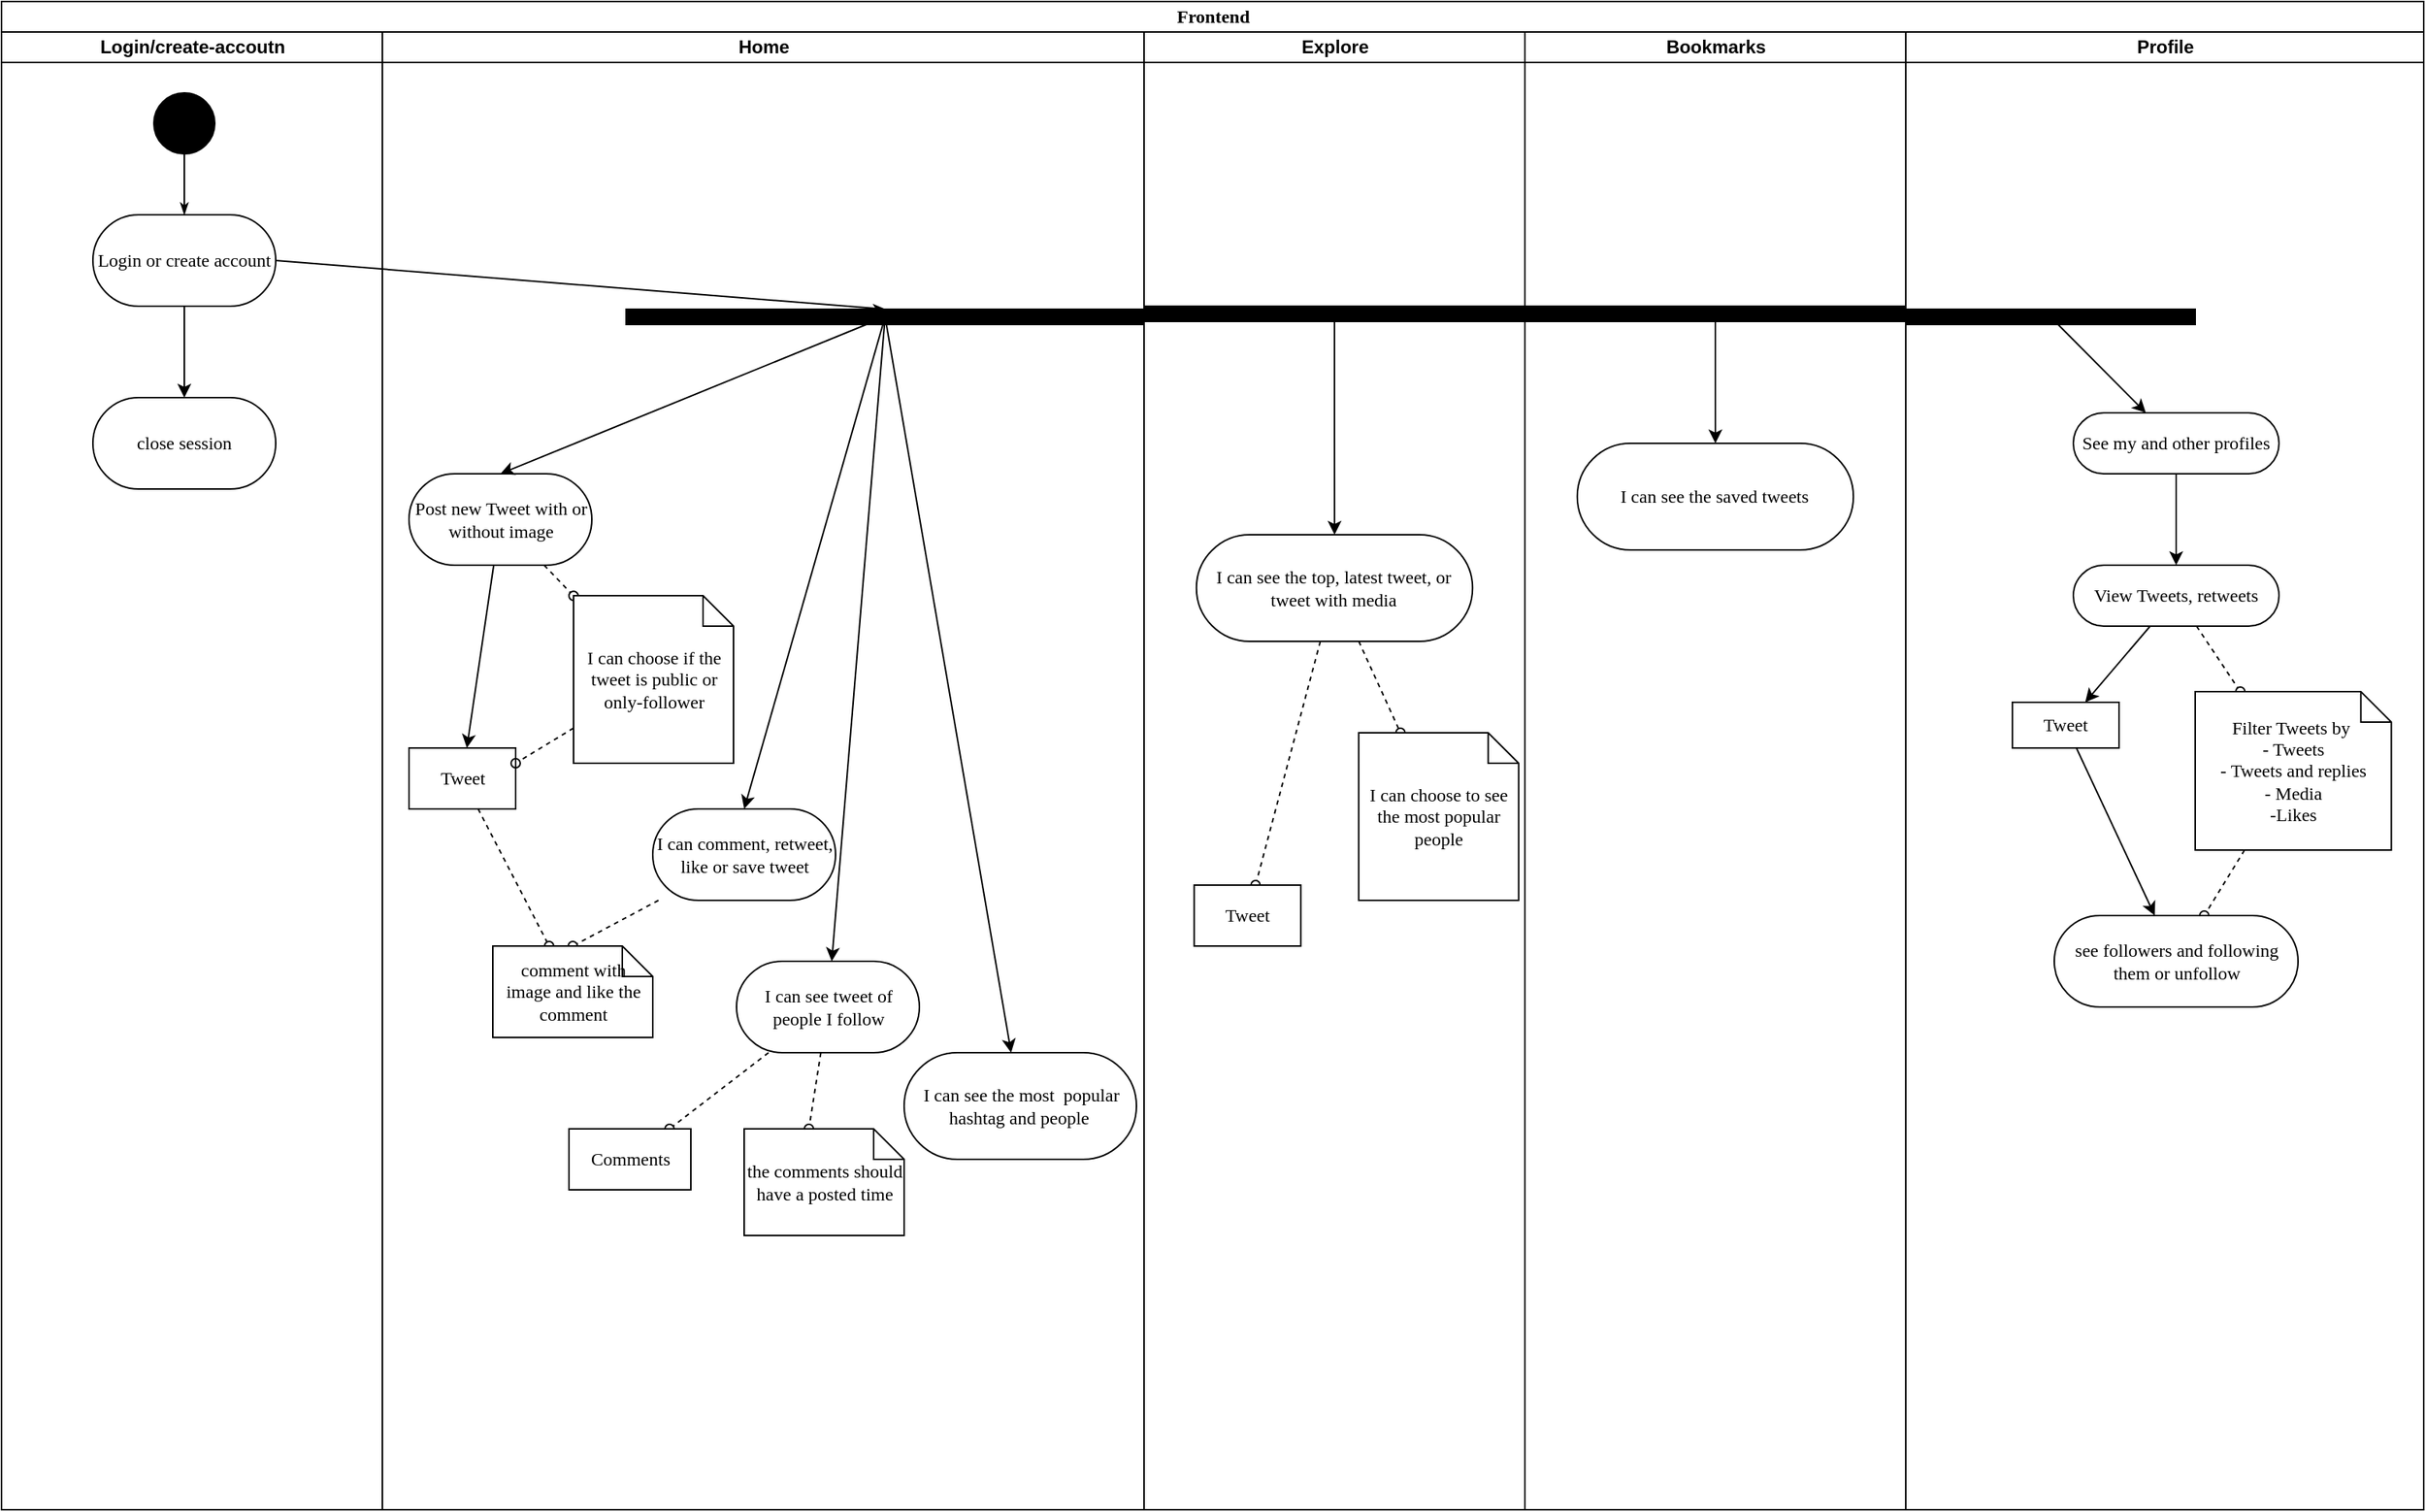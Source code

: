 <mxfile version="21.2.1" type="device">
  <diagram name="Page-1" id="0783ab3e-0a74-02c8-0abd-f7b4e66b4bec">
    <mxGraphModel dx="1803" dy="963" grid="1" gridSize="10" guides="1" tooltips="1" connect="1" arrows="1" fold="1" page="1" pageScale="1" pageWidth="850" pageHeight="1100" background="none" math="0" shadow="0">
      <root>
        <mxCell id="0" />
        <mxCell id="1" parent="0" />
        <mxCell id="1c1d494c118603dd-1" value="Frontend" style="swimlane;html=1;childLayout=stackLayout;startSize=20;rounded=0;shadow=0;comic=0;labelBackgroundColor=none;strokeWidth=1;fontFamily=Verdana;fontSize=12;align=center;" parent="1" vertex="1">
          <mxGeometry x="60" y="60" width="1590" height="990" as="geometry" />
        </mxCell>
        <mxCell id="1c1d494c118603dd-2" value="Login/create-accoutn" style="swimlane;html=1;startSize=20;" parent="1c1d494c118603dd-1" vertex="1">
          <mxGeometry y="20" width="250" height="970" as="geometry" />
        </mxCell>
        <mxCell id="60571a20871a0731-4" value="" style="ellipse;whiteSpace=wrap;html=1;rounded=0;shadow=0;comic=0;labelBackgroundColor=none;strokeWidth=1;fillColor=#000000;fontFamily=Verdana;fontSize=12;align=center;" parent="1c1d494c118603dd-2" vertex="1">
          <mxGeometry x="100" y="40" width="40" height="40" as="geometry" />
        </mxCell>
        <mxCell id="3CZql_O5fvKOtooIoAri-78" style="edgeStyle=orthogonalEdgeStyle;rounded=0;orthogonalLoop=1;jettySize=auto;html=1;" parent="1c1d494c118603dd-2" source="60571a20871a0731-8" target="3CZql_O5fvKOtooIoAri-77" edge="1">
          <mxGeometry relative="1" as="geometry" />
        </mxCell>
        <mxCell id="60571a20871a0731-8" value="Login or create account" style="rounded=1;whiteSpace=wrap;html=1;shadow=0;comic=0;labelBackgroundColor=none;strokeWidth=1;fontFamily=Verdana;fontSize=12;align=center;arcSize=50;" parent="1c1d494c118603dd-2" vertex="1">
          <mxGeometry x="60" y="120" width="120" height="60" as="geometry" />
        </mxCell>
        <mxCell id="1c1d494c118603dd-27" style="edgeStyle=orthogonalEdgeStyle;rounded=0;html=1;labelBackgroundColor=none;startArrow=none;startFill=0;startSize=5;endArrow=classicThin;endFill=1;endSize=5;jettySize=auto;orthogonalLoop=1;strokeWidth=1;fontFamily=Verdana;fontSize=12" parent="1c1d494c118603dd-2" source="60571a20871a0731-4" target="60571a20871a0731-8" edge="1">
          <mxGeometry relative="1" as="geometry" />
        </mxCell>
        <mxCell id="3CZql_O5fvKOtooIoAri-77" value="close session" style="rounded=1;whiteSpace=wrap;html=1;shadow=0;comic=0;labelBackgroundColor=none;strokeWidth=1;fontFamily=Verdana;fontSize=12;align=center;arcSize=50;" parent="1c1d494c118603dd-2" vertex="1">
          <mxGeometry x="60" y="240" width="120" height="60" as="geometry" />
        </mxCell>
        <mxCell id="1c1d494c118603dd-3" value="Home" style="swimlane;html=1;startSize=20;" parent="1c1d494c118603dd-1" vertex="1">
          <mxGeometry x="250" y="20" width="500" height="970" as="geometry" />
        </mxCell>
        <mxCell id="3CZql_O5fvKOtooIoAri-42" style="rounded=0;orthogonalLoop=1;jettySize=auto;html=1;" parent="1c1d494c118603dd-3" source="3CZql_O5fvKOtooIoAri-39" target="3CZql_O5fvKOtooIoAri-41" edge="1">
          <mxGeometry relative="1" as="geometry" />
        </mxCell>
        <mxCell id="3CZql_O5fvKOtooIoAri-88" style="rounded=0;orthogonalLoop=1;jettySize=auto;html=1;dashed=1;endArrow=oval;endFill=0;" parent="1c1d494c118603dd-3" source="3CZql_O5fvKOtooIoAri-39" target="3CZql_O5fvKOtooIoAri-80" edge="1">
          <mxGeometry relative="1" as="geometry" />
        </mxCell>
        <mxCell id="3CZql_O5fvKOtooIoAri-39" value="Post new Tweet with or without image" style="rounded=1;whiteSpace=wrap;html=1;shadow=0;comic=0;labelBackgroundColor=none;strokeWidth=1;fontFamily=Verdana;fontSize=12;align=center;arcSize=50;" parent="1c1d494c118603dd-3" vertex="1">
          <mxGeometry x="17.5" y="290" width="120" height="60" as="geometry" />
        </mxCell>
        <mxCell id="3CZql_O5fvKOtooIoAri-91" style="rounded=0;orthogonalLoop=1;jettySize=auto;html=1;dashed=1;endArrow=oval;endFill=0;" parent="1c1d494c118603dd-3" source="3CZql_O5fvKOtooIoAri-41" target="3CZql_O5fvKOtooIoAri-90" edge="1">
          <mxGeometry relative="1" as="geometry" />
        </mxCell>
        <mxCell id="3CZql_O5fvKOtooIoAri-41" value="Tweet" style="rounded=0;whiteSpace=wrap;html=1;shadow=0;comic=0;labelBackgroundColor=none;strokeWidth=1;fontFamily=Verdana;fontSize=12;align=center;arcSize=50;" parent="1c1d494c118603dd-3" vertex="1">
          <mxGeometry x="17.5" y="470" width="70" height="40" as="geometry" />
        </mxCell>
        <mxCell id="3CZql_O5fvKOtooIoAri-89" style="rounded=0;orthogonalLoop=1;jettySize=auto;html=1;entryX=1;entryY=0.25;entryDx=0;entryDy=0;dashed=1;endArrow=oval;endFill=0;" parent="1c1d494c118603dd-3" source="3CZql_O5fvKOtooIoAri-80" target="3CZql_O5fvKOtooIoAri-41" edge="1">
          <mxGeometry relative="1" as="geometry" />
        </mxCell>
        <mxCell id="3CZql_O5fvKOtooIoAri-80" value="I can choose if the tweet is public or only-follower" style="shape=note;whiteSpace=wrap;html=1;rounded=0;shadow=0;comic=0;labelBackgroundColor=none;strokeWidth=1;fontFamily=Verdana;fontSize=12;align=center;size=20;" parent="1c1d494c118603dd-3" vertex="1">
          <mxGeometry x="125.5" y="370" width="105" height="110" as="geometry" />
        </mxCell>
        <mxCell id="3CZql_O5fvKOtooIoAri-95" style="rounded=0;orthogonalLoop=1;jettySize=auto;html=1;dashed=1;endArrow=oval;endFill=0;" parent="1c1d494c118603dd-3" source="3CZql_O5fvKOtooIoAri-82" target="3CZql_O5fvKOtooIoAri-94" edge="1">
          <mxGeometry relative="1" as="geometry" />
        </mxCell>
        <mxCell id="3CZql_O5fvKOtooIoAri-97" style="rounded=0;orthogonalLoop=1;jettySize=auto;html=1;entryX=0;entryY=0;entryDx=42.5;entryDy=0;entryPerimeter=0;dashed=1;endArrow=oval;endFill=0;" parent="1c1d494c118603dd-3" source="3CZql_O5fvKOtooIoAri-82" target="3CZql_O5fvKOtooIoAri-96" edge="1">
          <mxGeometry relative="1" as="geometry" />
        </mxCell>
        <mxCell id="3CZql_O5fvKOtooIoAri-82" value="I can see tweet of people I follow" style="rounded=1;whiteSpace=wrap;html=1;shadow=0;comic=0;labelBackgroundColor=none;strokeWidth=1;fontFamily=Verdana;fontSize=12;align=center;arcSize=50;" parent="1c1d494c118603dd-3" vertex="1">
          <mxGeometry x="232.5" y="610" width="120" height="60" as="geometry" />
        </mxCell>
        <mxCell id="3CZql_O5fvKOtooIoAri-92" style="rounded=0;orthogonalLoop=1;jettySize=auto;html=1;entryX=0.5;entryY=0;entryDx=0;entryDy=0;entryPerimeter=0;dashed=1;endArrow=oval;endFill=0;" parent="1c1d494c118603dd-3" source="3CZql_O5fvKOtooIoAri-86" target="3CZql_O5fvKOtooIoAri-90" edge="1">
          <mxGeometry relative="1" as="geometry" />
        </mxCell>
        <mxCell id="3CZql_O5fvKOtooIoAri-86" value="I can comment, retweet, like or save tweet" style="rounded=1;whiteSpace=wrap;html=1;shadow=0;comic=0;labelBackgroundColor=none;strokeWidth=1;fontFamily=Verdana;fontSize=12;align=center;arcSize=50;" parent="1c1d494c118603dd-3" vertex="1">
          <mxGeometry x="177.5" y="510" width="120" height="60" as="geometry" />
        </mxCell>
        <mxCell id="3CZql_O5fvKOtooIoAri-90" value="comment with &lt;br&gt;image and like the comment" style="shape=note;whiteSpace=wrap;html=1;rounded=0;shadow=0;comic=0;labelBackgroundColor=none;strokeWidth=1;fontFamily=Verdana;fontSize=12;align=center;size=20;" parent="1c1d494c118603dd-3" vertex="1">
          <mxGeometry x="72.5" y="600" width="105" height="60" as="geometry" />
        </mxCell>
        <mxCell id="3CZql_O5fvKOtooIoAri-94" value="Comments" style="rounded=0;whiteSpace=wrap;html=1;shadow=0;comic=0;labelBackgroundColor=none;strokeWidth=1;fontFamily=Verdana;fontSize=12;align=center;arcSize=50;" parent="1c1d494c118603dd-3" vertex="1">
          <mxGeometry x="122.5" y="720" width="80" height="40" as="geometry" />
        </mxCell>
        <mxCell id="3CZql_O5fvKOtooIoAri-96" value="the comments should have a posted time" style="shape=note;whiteSpace=wrap;html=1;rounded=0;shadow=0;comic=0;labelBackgroundColor=none;strokeWidth=1;fontFamily=Verdana;fontSize=12;align=center;size=20;" parent="1c1d494c118603dd-3" vertex="1">
          <mxGeometry x="237.5" y="720" width="105" height="70" as="geometry" />
        </mxCell>
        <mxCell id="3CZql_O5fvKOtooIoAri-99" value="I can see the most&amp;nbsp; popular hashtag and people&amp;nbsp;" style="rounded=1;whiteSpace=wrap;html=1;shadow=0;comic=0;labelBackgroundColor=none;strokeWidth=1;fontFamily=Verdana;fontSize=12;align=center;arcSize=50;" parent="1c1d494c118603dd-3" vertex="1">
          <mxGeometry x="342.5" y="670" width="152.5" height="70" as="geometry" />
        </mxCell>
        <mxCell id="1c1d494c118603dd-4" value="Explore" style="swimlane;html=1;startSize=20;" parent="1c1d494c118603dd-1" vertex="1">
          <mxGeometry x="750" y="20" width="250" height="970" as="geometry" />
        </mxCell>
        <mxCell id="ct-koc0RcCCRBFefY_Tu-21" style="edgeStyle=orthogonalEdgeStyle;rounded=0;orthogonalLoop=1;jettySize=auto;html=1;" edge="1" parent="1c1d494c118603dd-4" source="3CZql_O5fvKOtooIoAri-45" target="ct-koc0RcCCRBFefY_Tu-18">
          <mxGeometry relative="1" as="geometry" />
        </mxCell>
        <mxCell id="3CZql_O5fvKOtooIoAri-45" value="" style="whiteSpace=wrap;html=1;rounded=0;shadow=0;comic=0;labelBackgroundColor=none;strokeWidth=1;fillColor=#000000;fontFamily=Verdana;fontSize=12;align=center;rotation=0;" parent="1c1d494c118603dd-4" vertex="1">
          <mxGeometry y="180" width="250" height="10" as="geometry" />
        </mxCell>
        <mxCell id="ct-koc0RcCCRBFefY_Tu-22" style="rounded=0;orthogonalLoop=1;jettySize=auto;html=1;dashed=1;endArrow=oval;endFill=0;" edge="1" parent="1c1d494c118603dd-4" source="ct-koc0RcCCRBFefY_Tu-18" target="ct-koc0RcCCRBFefY_Tu-20">
          <mxGeometry relative="1" as="geometry" />
        </mxCell>
        <mxCell id="ct-koc0RcCCRBFefY_Tu-23" style="rounded=0;orthogonalLoop=1;jettySize=auto;html=1;dashed=1;endArrow=oval;endFill=0;" edge="1" parent="1c1d494c118603dd-4" source="ct-koc0RcCCRBFefY_Tu-18" target="ct-koc0RcCCRBFefY_Tu-19">
          <mxGeometry relative="1" as="geometry" />
        </mxCell>
        <mxCell id="ct-koc0RcCCRBFefY_Tu-18" value="I can see the top, latest tweet, or tweet with media" style="rounded=1;whiteSpace=wrap;html=1;shadow=0;comic=0;labelBackgroundColor=none;strokeWidth=1;fontFamily=Verdana;fontSize=12;align=center;arcSize=50;" vertex="1" parent="1c1d494c118603dd-4">
          <mxGeometry x="34.38" y="330" width="181.25" height="70" as="geometry" />
        </mxCell>
        <mxCell id="ct-koc0RcCCRBFefY_Tu-19" value="Tweet" style="rounded=0;whiteSpace=wrap;html=1;shadow=0;comic=0;labelBackgroundColor=none;strokeWidth=1;fontFamily=Verdana;fontSize=12;align=center;arcSize=50;" vertex="1" parent="1c1d494c118603dd-4">
          <mxGeometry x="32.88" y="560" width="70" height="40" as="geometry" />
        </mxCell>
        <mxCell id="ct-koc0RcCCRBFefY_Tu-20" value="I can choose to see the most popular people" style="shape=note;whiteSpace=wrap;html=1;rounded=0;shadow=0;comic=0;labelBackgroundColor=none;strokeWidth=1;fontFamily=Verdana;fontSize=12;align=center;size=20;" vertex="1" parent="1c1d494c118603dd-4">
          <mxGeometry x="140.88" y="460" width="105" height="110" as="geometry" />
        </mxCell>
        <mxCell id="1c1d494c118603dd-28" style="rounded=0;html=1;labelBackgroundColor=none;startArrow=none;startFill=0;startSize=5;endArrow=classicThin;endFill=1;endSize=5;jettySize=auto;orthogonalLoop=1;strokeWidth=1;fontFamily=Verdana;fontSize=12;exitX=1;exitY=0.5;exitDx=0;exitDy=0;entryX=0.5;entryY=0;entryDx=0;entryDy=0;" parent="1c1d494c118603dd-1" source="60571a20871a0731-8" target="60571a20871a0731-3" edge="1">
          <mxGeometry relative="1" as="geometry">
            <mxPoint x="320" y="170" as="targetPoint" />
          </mxGeometry>
        </mxCell>
        <mxCell id="3CZql_O5fvKOtooIoAri-1" value="Bookmarks" style="swimlane;html=1;startSize=20;" parent="1c1d494c118603dd-1" vertex="1">
          <mxGeometry x="1000" y="20" width="250" height="970" as="geometry" />
        </mxCell>
        <mxCell id="ct-koc0RcCCRBFefY_Tu-25" style="edgeStyle=orthogonalEdgeStyle;rounded=0;orthogonalLoop=1;jettySize=auto;html=1;" edge="1" parent="3CZql_O5fvKOtooIoAri-1" source="3CZql_O5fvKOtooIoAri-46" target="ct-koc0RcCCRBFefY_Tu-24">
          <mxGeometry relative="1" as="geometry" />
        </mxCell>
        <mxCell id="3CZql_O5fvKOtooIoAri-46" value="" style="whiteSpace=wrap;html=1;rounded=0;shadow=0;comic=0;labelBackgroundColor=none;strokeWidth=1;fillColor=#000000;fontFamily=Verdana;fontSize=12;align=center;rotation=0;" parent="3CZql_O5fvKOtooIoAri-1" vertex="1">
          <mxGeometry y="180" width="250" height="10" as="geometry" />
        </mxCell>
        <mxCell id="ct-koc0RcCCRBFefY_Tu-24" value="I can see the saved tweets" style="rounded=1;whiteSpace=wrap;html=1;shadow=0;comic=0;labelBackgroundColor=none;strokeWidth=1;fontFamily=Verdana;fontSize=12;align=center;arcSize=50;" vertex="1" parent="3CZql_O5fvKOtooIoAri-1">
          <mxGeometry x="34.37" y="270" width="181.25" height="70" as="geometry" />
        </mxCell>
        <mxCell id="3CZql_O5fvKOtooIoAri-49" style="rounded=0;orthogonalLoop=1;jettySize=auto;html=1;entryX=0.5;entryY=0;entryDx=0;entryDy=0;" parent="1c1d494c118603dd-1" source="60571a20871a0731-3" target="3CZql_O5fvKOtooIoAri-39" edge="1">
          <mxGeometry relative="1" as="geometry" />
        </mxCell>
        <mxCell id="3CZql_O5fvKOtooIoAri-30" value="Profile" style="swimlane;html=1;startSize=20;" parent="1c1d494c118603dd-1" vertex="1">
          <mxGeometry x="1250" y="20" width="340" height="970" as="geometry" />
        </mxCell>
        <mxCell id="60571a20871a0731-3" value="" style="whiteSpace=wrap;html=1;rounded=0;shadow=0;comic=0;labelBackgroundColor=none;strokeWidth=1;fillColor=#000000;fontFamily=Verdana;fontSize=12;align=center;rotation=0;" parent="3CZql_O5fvKOtooIoAri-30" vertex="1">
          <mxGeometry x="-840" y="182" width="340" height="10" as="geometry" />
        </mxCell>
        <mxCell id="3CZql_O5fvKOtooIoAri-43" value="See my and other profiles" style="rounded=1;whiteSpace=wrap;html=1;shadow=0;comic=0;labelBackgroundColor=none;strokeWidth=1;fontFamily=Verdana;fontSize=12;align=center;arcSize=50;" parent="3CZql_O5fvKOtooIoAri-30" vertex="1">
          <mxGeometry x="110" y="250" width="135" height="40" as="geometry" />
        </mxCell>
        <mxCell id="3CZql_O5fvKOtooIoAri-48" style="rounded=0;orthogonalLoop=1;jettySize=auto;html=1;" parent="3CZql_O5fvKOtooIoAri-30" source="3CZql_O5fvKOtooIoAri-47" target="3CZql_O5fvKOtooIoAri-43" edge="1">
          <mxGeometry relative="1" as="geometry" />
        </mxCell>
        <mxCell id="3CZql_O5fvKOtooIoAri-47" value="" style="whiteSpace=wrap;html=1;rounded=0;shadow=0;comic=0;labelBackgroundColor=none;strokeWidth=1;fillColor=#000000;fontFamily=Verdana;fontSize=12;align=center;rotation=0;" parent="3CZql_O5fvKOtooIoAri-30" vertex="1">
          <mxGeometry y="182" width="190" height="10" as="geometry" />
        </mxCell>
        <mxCell id="3CZql_O5fvKOtooIoAri-58" style="rounded=0;orthogonalLoop=1;jettySize=auto;html=1;" parent="3CZql_O5fvKOtooIoAri-30" source="3CZql_O5fvKOtooIoAri-50" target="3CZql_O5fvKOtooIoAri-55" edge="1">
          <mxGeometry relative="1" as="geometry" />
        </mxCell>
        <mxCell id="3CZql_O5fvKOtooIoAri-59" style="rounded=0;orthogonalLoop=1;jettySize=auto;html=1;dashed=1;endArrow=oval;endFill=0;" parent="3CZql_O5fvKOtooIoAri-30" source="3CZql_O5fvKOtooIoAri-50" target="3CZql_O5fvKOtooIoAri-54" edge="1">
          <mxGeometry relative="1" as="geometry" />
        </mxCell>
        <mxCell id="3CZql_O5fvKOtooIoAri-50" value="View Tweets, retweets" style="rounded=1;whiteSpace=wrap;html=1;shadow=0;comic=0;labelBackgroundColor=none;strokeWidth=1;fontFamily=Verdana;fontSize=12;align=center;arcSize=50;" parent="3CZql_O5fvKOtooIoAri-30" vertex="1">
          <mxGeometry x="110" y="350" width="135" height="40" as="geometry" />
        </mxCell>
        <mxCell id="3CZql_O5fvKOtooIoAri-75" style="rounded=0;orthogonalLoop=1;jettySize=auto;html=1;dashed=1;endArrow=oval;endFill=0;" parent="3CZql_O5fvKOtooIoAri-30" source="3CZql_O5fvKOtooIoAri-54" target="3CZql_O5fvKOtooIoAri-71" edge="1">
          <mxGeometry relative="1" as="geometry" />
        </mxCell>
        <mxCell id="3CZql_O5fvKOtooIoAri-54" value="Filter Tweets by&amp;nbsp;&lt;br style=&quot;border-color: var(--border-color);&quot;&gt;- Tweets&lt;br style=&quot;border-color: var(--border-color);&quot;&gt;- Tweets and replies&lt;br style=&quot;border-color: var(--border-color);&quot;&gt;- Media&lt;br style=&quot;border-color: var(--border-color);&quot;&gt;-Likes" style="shape=note;whiteSpace=wrap;html=1;rounded=0;shadow=0;comic=0;labelBackgroundColor=none;strokeWidth=1;fontFamily=Verdana;fontSize=12;align=center;size=20;" parent="3CZql_O5fvKOtooIoAri-30" vertex="1">
          <mxGeometry x="190" y="433" width="128.75" height="104" as="geometry" />
        </mxCell>
        <mxCell id="3CZql_O5fvKOtooIoAri-56" style="rounded=0;orthogonalLoop=1;jettySize=auto;html=1;exitX=0.5;exitY=1;exitDx=0;exitDy=0;" parent="3CZql_O5fvKOtooIoAri-30" source="3CZql_O5fvKOtooIoAri-43" target="3CZql_O5fvKOtooIoAri-50" edge="1">
          <mxGeometry relative="1" as="geometry" />
        </mxCell>
        <mxCell id="3CZql_O5fvKOtooIoAri-72" style="rounded=0;orthogonalLoop=1;jettySize=auto;html=1;" parent="3CZql_O5fvKOtooIoAri-30" source="3CZql_O5fvKOtooIoAri-55" target="3CZql_O5fvKOtooIoAri-71" edge="1">
          <mxGeometry relative="1" as="geometry" />
        </mxCell>
        <mxCell id="3CZql_O5fvKOtooIoAri-55" value="Tweet" style="rounded=0;whiteSpace=wrap;html=1;shadow=0;comic=0;labelBackgroundColor=none;strokeWidth=1;fontFamily=Verdana;fontSize=12;align=center;arcSize=50;" parent="3CZql_O5fvKOtooIoAri-30" vertex="1">
          <mxGeometry x="70" y="440" width="70" height="30" as="geometry" />
        </mxCell>
        <mxCell id="3CZql_O5fvKOtooIoAri-71" value="see followers and following them or unfollow" style="rounded=1;whiteSpace=wrap;html=1;shadow=0;comic=0;labelBackgroundColor=none;strokeWidth=1;fontFamily=Verdana;fontSize=12;align=center;arcSize=50;" parent="3CZql_O5fvKOtooIoAri-30" vertex="1">
          <mxGeometry x="97.5" y="580" width="160" height="60" as="geometry" />
        </mxCell>
        <mxCell id="3CZql_O5fvKOtooIoAri-85" style="rounded=0;orthogonalLoop=1;jettySize=auto;html=1;" parent="1c1d494c118603dd-1" source="60571a20871a0731-3" target="3CZql_O5fvKOtooIoAri-82" edge="1">
          <mxGeometry relative="1" as="geometry" />
        </mxCell>
        <mxCell id="3CZql_O5fvKOtooIoAri-87" style="rounded=0;orthogonalLoop=1;jettySize=auto;html=1;entryX=0.5;entryY=0;entryDx=0;entryDy=0;" parent="1c1d494c118603dd-1" source="60571a20871a0731-3" target="3CZql_O5fvKOtooIoAri-86" edge="1">
          <mxGeometry relative="1" as="geometry" />
        </mxCell>
        <mxCell id="3CZql_O5fvKOtooIoAri-100" style="rounded=0;orthogonalLoop=1;jettySize=auto;html=1;" parent="1c1d494c118603dd-1" source="60571a20871a0731-3" target="3CZql_O5fvKOtooIoAri-99" edge="1">
          <mxGeometry relative="1" as="geometry" />
        </mxCell>
      </root>
    </mxGraphModel>
  </diagram>
</mxfile>
